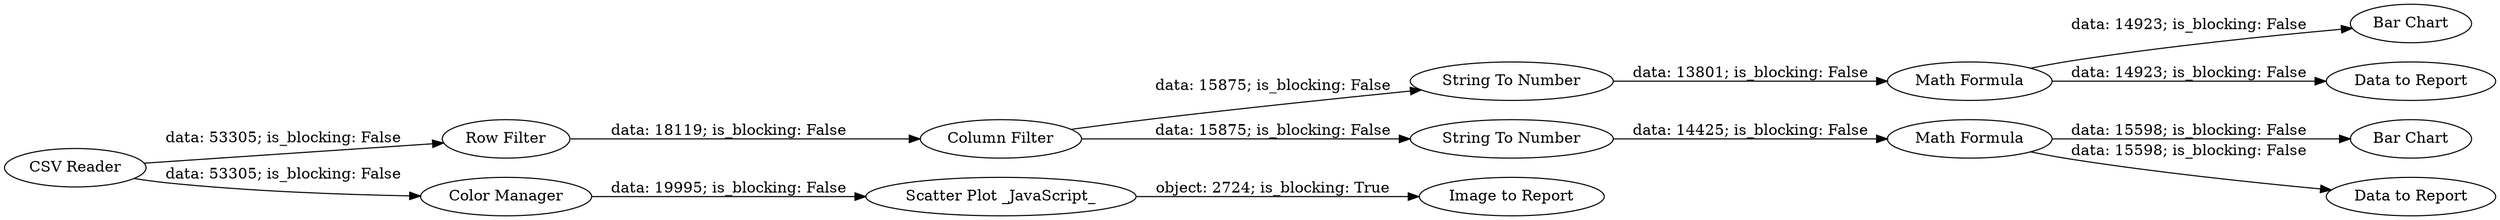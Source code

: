 digraph {
	"768106174332614119_26" [label="Bar Chart"]
	"768106174332614119_11" [label="Column Filter"]
	"768106174332614119_9" [label="Row Filter"]
	"768106174332614119_17" [label="Image to Report"]
	"768106174332614119_24" [label="Data to Report"]
	"768106174332614119_16" [label="Color Manager"]
	"768106174332614119_22" [label="String To Number"]
	"768106174332614119_23" [label="Math Formula"]
	"768106174332614119_21" [label="String To Number"]
	"768106174332614119_14" [label="Scatter Plot _JavaScript_"]
	"768106174332614119_19" [label="CSV Reader"]
	"768106174332614119_25" [label="Bar Chart"]
	"768106174332614119_20" [label="Math Formula"]
	"768106174332614119_10" [label="Data to Report"]
	"768106174332614119_16" -> "768106174332614119_14" [label="data: 19995; is_blocking: False"]
	"768106174332614119_19" -> "768106174332614119_16" [label="data: 53305; is_blocking: False"]
	"768106174332614119_11" -> "768106174332614119_21" [label="data: 15875; is_blocking: False"]
	"768106174332614119_20" -> "768106174332614119_10" [label="data: 15598; is_blocking: False"]
	"768106174332614119_23" -> "768106174332614119_24" [label="data: 14923; is_blocking: False"]
	"768106174332614119_11" -> "768106174332614119_22" [label="data: 15875; is_blocking: False"]
	"768106174332614119_22" -> "768106174332614119_23" [label="data: 13801; is_blocking: False"]
	"768106174332614119_9" -> "768106174332614119_11" [label="data: 18119; is_blocking: False"]
	"768106174332614119_23" -> "768106174332614119_26" [label="data: 14923; is_blocking: False"]
	"768106174332614119_21" -> "768106174332614119_20" [label="data: 14425; is_blocking: False"]
	"768106174332614119_14" -> "768106174332614119_17" [label="object: 2724; is_blocking: True"]
	"768106174332614119_20" -> "768106174332614119_25" [label="data: 15598; is_blocking: False"]
	"768106174332614119_19" -> "768106174332614119_9" [label="data: 53305; is_blocking: False"]
	rankdir=LR
}
